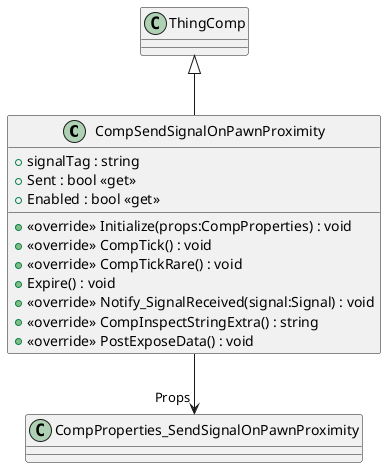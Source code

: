 @startuml
class CompSendSignalOnPawnProximity {
    + signalTag : string
    + Sent : bool <<get>>
    + Enabled : bool <<get>>
    + <<override>> Initialize(props:CompProperties) : void
    + <<override>> CompTick() : void
    + <<override>> CompTickRare() : void
    + Expire() : void
    + <<override>> Notify_SignalReceived(signal:Signal) : void
    + <<override>> CompInspectStringExtra() : string
    + <<override>> PostExposeData() : void
}
ThingComp <|-- CompSendSignalOnPawnProximity
CompSendSignalOnPawnProximity --> "Props" CompProperties_SendSignalOnPawnProximity
@enduml
